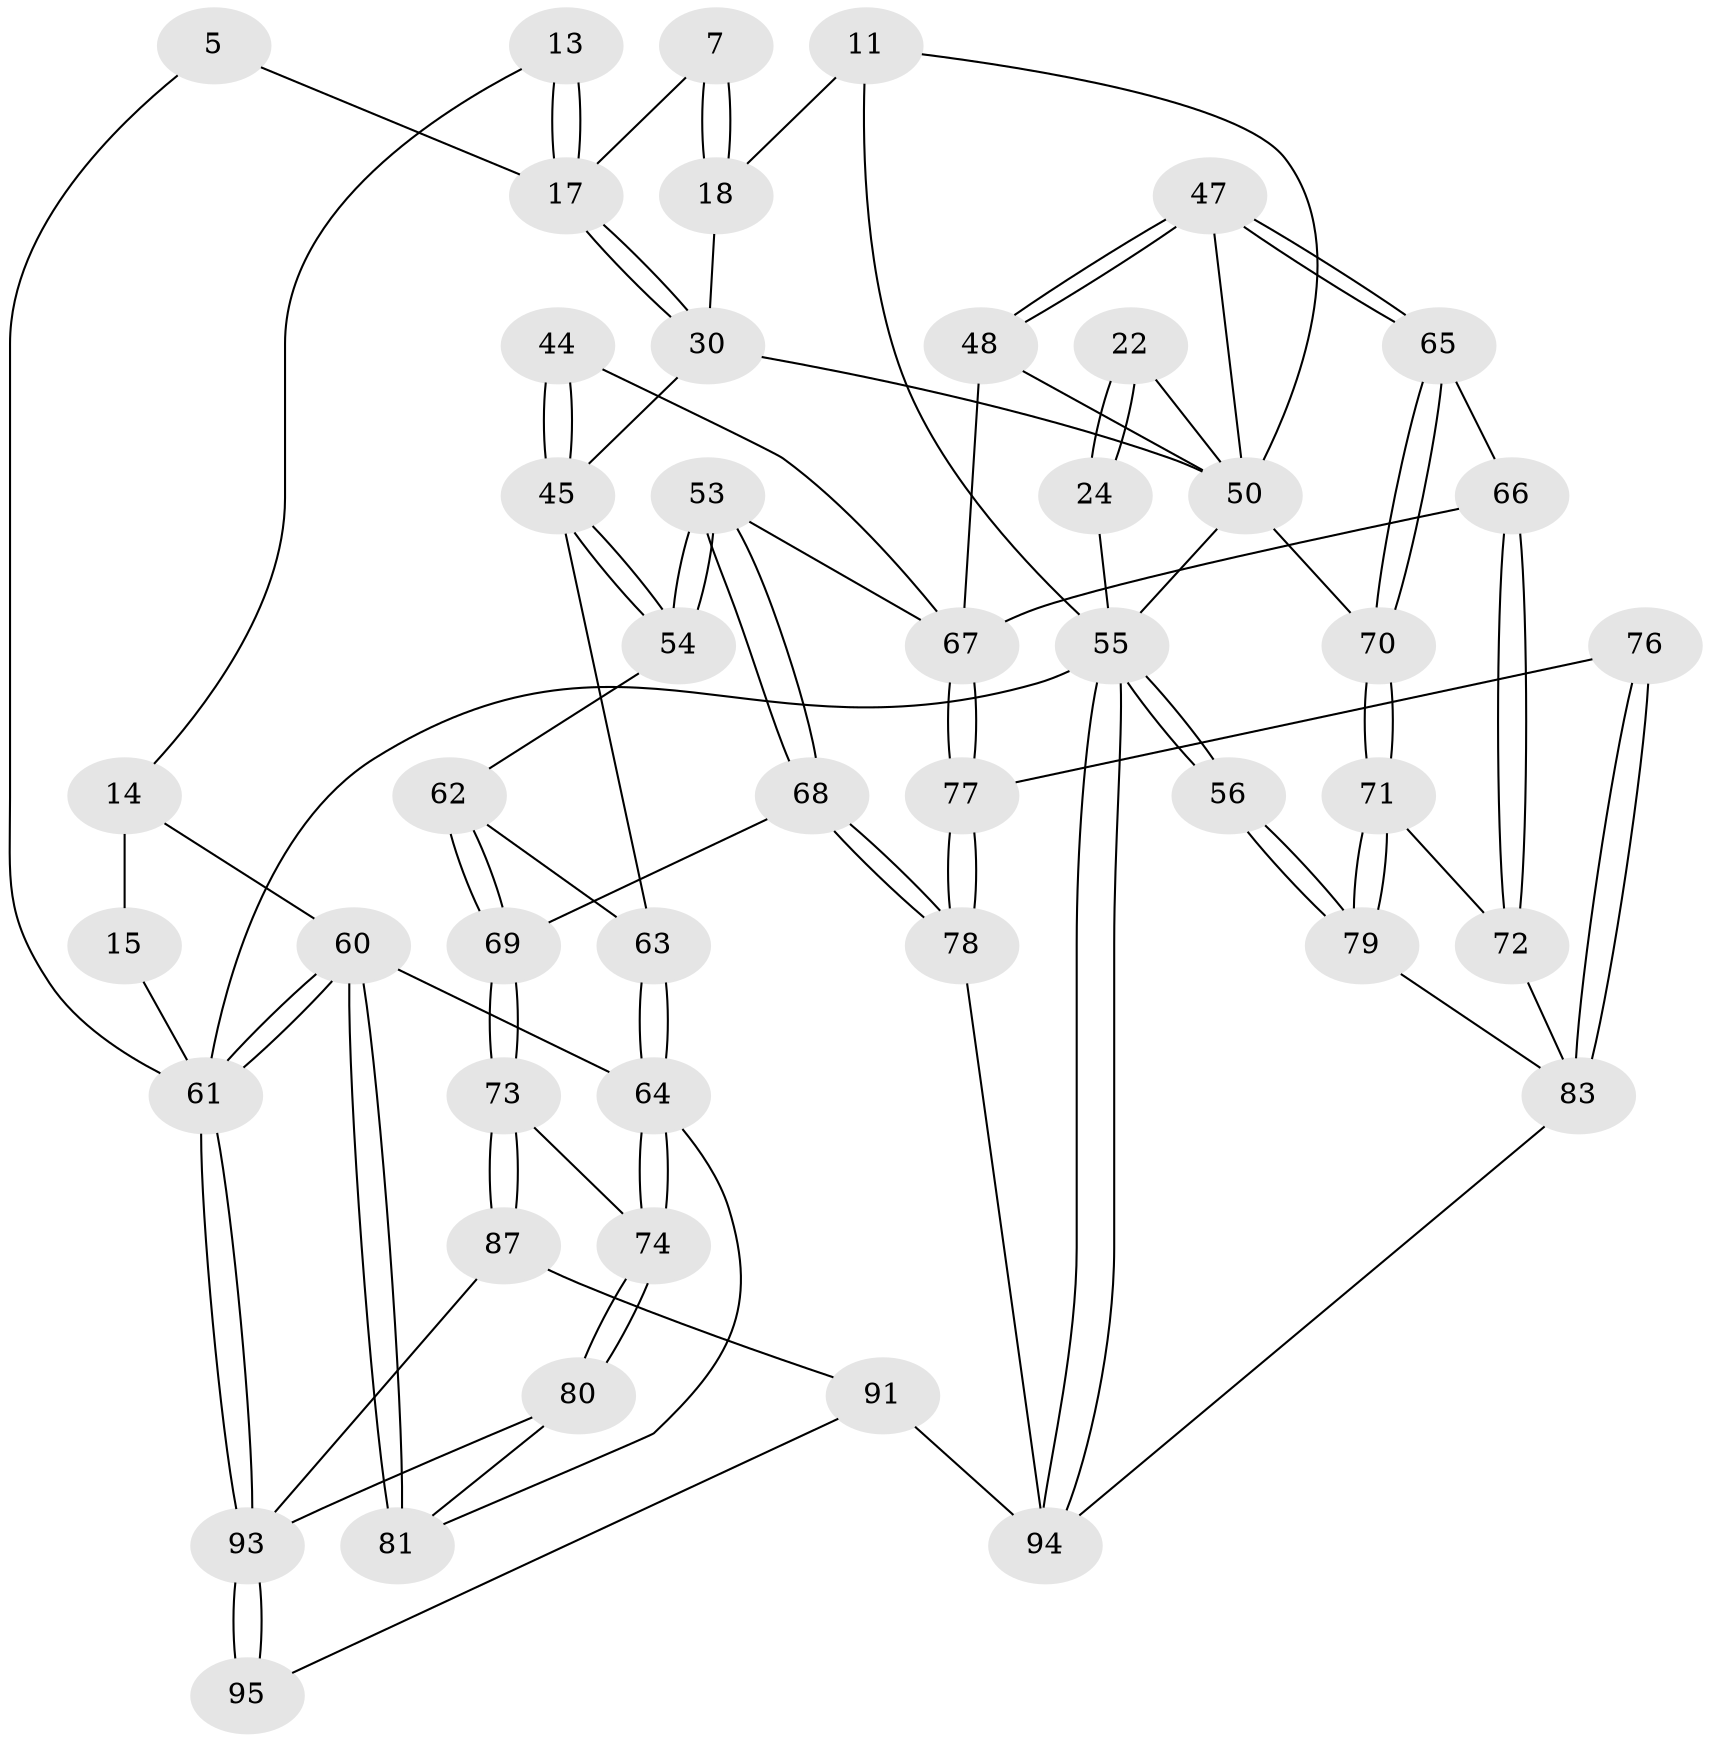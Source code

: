 // original degree distribution, {3: 0.031578947368421054, 6: 0.2, 5: 0.5578947368421052, 4: 0.21052631578947367}
// Generated by graph-tools (version 1.1) at 2025/01/03/09/25 05:01:12]
// undirected, 47 vertices, 106 edges
graph export_dot {
graph [start="1"]
  node [color=gray90,style=filled];
  5 [pos="+0.5540855161549137+0"];
  7 [pos="+0.6035050616213521+0.1053015071256555"];
  11 [pos="+0.7867085471600772+0.11038829656164195",super="+10"];
  13 [pos="+0.35746219722556244+0.06424387757004715"];
  14 [pos="+0.2554547375535817+0"];
  15 [pos="+0.24554180784978155+0"];
  17 [pos="+0.3815254506383918+0.10592833253863711",super="+8+9"];
  18 [pos="+0.6180448547507891+0.14602374297071458",super="+12+6"];
  22 [pos="+0.8867150957464849+0.2158594715447147"];
  24 [pos="+1+0.2527056201390392",super="+20"];
  30 [pos="+0.39270118786850816+0.12925228934599664",super="+27"];
  44 [pos="+0.6041073567912142+0.33944932838537023"];
  45 [pos="+0.5226870700521914+0.45453038161788867",super="+36+35+34"];
  47 [pos="+0.8997150820571611+0.4900902295360798"];
  48 [pos="+0.7820900281990604+0.4611407406331546",super="+42"];
  50 [pos="+1+0.5353995932416689",super="+46"];
  53 [pos="+0.6405037849970947+0.5903873796931621"];
  54 [pos="+0.5328783162738064+0.47996455852427383"];
  55 [pos="+1+1",super="+3+49"];
  56 [pos="+1+1"];
  60 [pos="+0+1",super="+59"];
  61 [pos="+0+1",super="+16"];
  62 [pos="+0.4656130933987451+0.5626044628449242"];
  63 [pos="+0.29949042411474125+0.5741750132574586",super="+37+32"];
  64 [pos="+0.2986078994674227+0.5788446376504746",super="+57"];
  65 [pos="+0.741442738501303+0.6008545416451446"];
  66 [pos="+0.7339951622232719+0.6046639938747537"];
  67 [pos="+0.6741546675703429+0.5890905094806024",super="+52+51+43"];
  68 [pos="+0.5464636849864205+0.7079098566682532"];
  69 [pos="+0.48431255540937407+0.6938598992951933"];
  70 [pos="+1+0.5413283810547473"];
  71 [pos="+0.9149820154176304+0.6736466089239564"];
  72 [pos="+0.850704925008524+0.6903602402796697"];
  73 [pos="+0.3229798407654586+0.7054069903823357"];
  74 [pos="+0.31972242281380303+0.7036691476372374"];
  76 [pos="+0.7884081800827787+0.7621085780225971"];
  77 [pos="+0.7115656533472084+0.7046159345151057"];
  78 [pos="+0.6136246537673807+0.916731958289536"];
  79 [pos="+0.9573760888146342+0.8381259241634699"];
  80 [pos="+0.201862903428909+0.7700800286241888"];
  81 [pos="+0.16214533196534703+0.7555202978087455",super="+58"];
  83 [pos="+0.7163625055804359+0.9255418913584126",super="+82+75"];
  87 [pos="+0.3466217032748062+0.7620806704597867"];
  91 [pos="+0.4635850242970298+1",super="+86"];
  93 [pos="+0+1",super="+90+89"];
  94 [pos="+0.6354550755053652+1",super="+85"];
  95 [pos="+0.43524662581976237+1",super="+92"];
  5 -- 17;
  5 -- 61;
  7 -- 18 [weight=2];
  7 -- 18;
  7 -- 17;
  11 -- 18 [weight=2];
  11 -- 55;
  11 -- 50;
  13 -- 14;
  13 -- 17 [weight=2];
  13 -- 17;
  14 -- 15;
  14 -- 60;
  15 -- 61 [weight=2];
  17 -- 30;
  17 -- 30;
  18 -- 30;
  22 -- 24 [weight=2];
  22 -- 24;
  22 -- 50;
  24 -- 55 [weight=2];
  30 -- 45 [weight=2];
  30 -- 50;
  44 -- 45 [weight=2];
  44 -- 45;
  44 -- 67;
  45 -- 54;
  45 -- 54;
  45 -- 63 [weight=2];
  47 -- 48;
  47 -- 48;
  47 -- 65;
  47 -- 65;
  47 -- 50;
  48 -- 67 [weight=2];
  48 -- 50;
  50 -- 70;
  50 -- 55 [weight=2];
  53 -- 54;
  53 -- 54;
  53 -- 68;
  53 -- 68;
  53 -- 67;
  54 -- 62;
  55 -- 56 [weight=2];
  55 -- 56;
  55 -- 94;
  55 -- 94;
  55 -- 61 [weight=2];
  56 -- 79;
  56 -- 79;
  60 -- 61 [weight=2];
  60 -- 61;
  60 -- 81 [weight=2];
  60 -- 81;
  60 -- 64;
  61 -- 93;
  61 -- 93;
  62 -- 63;
  62 -- 69;
  62 -- 69;
  63 -- 64 [weight=2];
  63 -- 64;
  64 -- 74;
  64 -- 74;
  64 -- 81;
  65 -- 66;
  65 -- 70;
  65 -- 70;
  66 -- 67;
  66 -- 72;
  66 -- 72;
  67 -- 77;
  67 -- 77;
  68 -- 69;
  68 -- 78;
  68 -- 78;
  69 -- 73;
  69 -- 73;
  70 -- 71;
  70 -- 71;
  71 -- 72;
  71 -- 79;
  71 -- 79;
  72 -- 83;
  73 -- 74;
  73 -- 87;
  73 -- 87;
  74 -- 80;
  74 -- 80;
  76 -- 77;
  76 -- 83 [weight=2];
  76 -- 83;
  77 -- 78;
  77 -- 78;
  78 -- 94;
  79 -- 83;
  80 -- 81;
  80 -- 93;
  83 -- 94;
  87 -- 91;
  87 -- 93;
  91 -- 94 [weight=2];
  91 -- 95;
  93 -- 95 [weight=3];
  93 -- 95;
}
